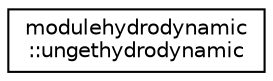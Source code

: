 digraph "Graphical Class Hierarchy"
{
 // LATEX_PDF_SIZE
  edge [fontname="Helvetica",fontsize="10",labelfontname="Helvetica",labelfontsize="10"];
  node [fontname="Helvetica",fontsize="10",shape=record];
  rankdir="LR";
  Node0 [label="modulehydrodynamic\l::ungethydrodynamic",height=0.2,width=0.4,color="black", fillcolor="white", style="filled",URL="$interfacemodulehydrodynamic_1_1ungethydrodynamic.html",tooltip=" "];
}
